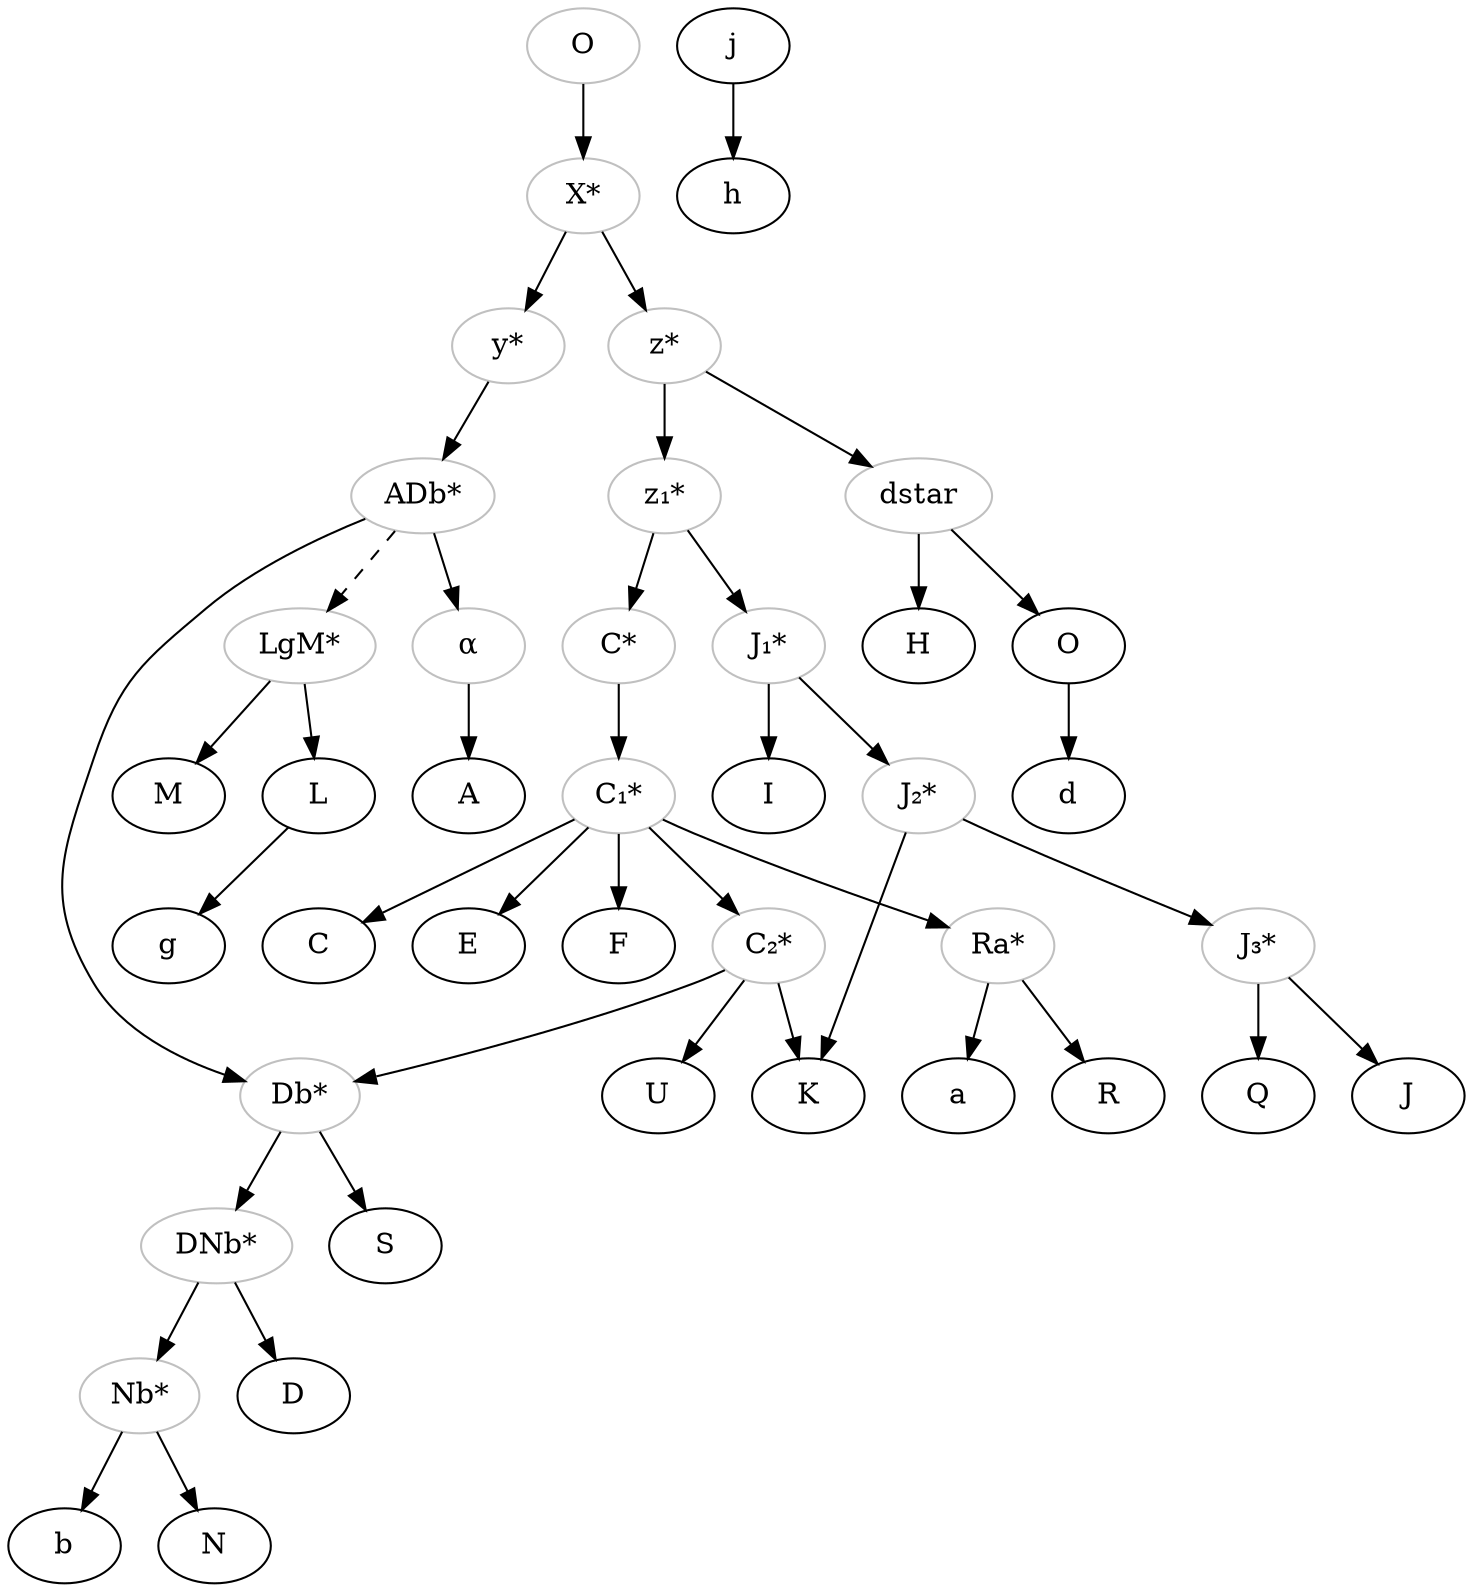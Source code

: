 digraph {
    original[color="grey", label="O"]
    archetype[color="grey", label="X*"]
    y[color="grey", label="y*"]
    z[color="grey", label="z*"]
    ADb[color="grey", label="ADb*"]
    alpha[color="grey", label="α"]
    Db[color="grey", label="Db*"]
    DNb[color="grey", label="DNb*"]
    Nb[color="grey", label="Nb*"]
    LgM[color="grey", label="LgM*"]
    dstar[color="grey"]
    zprime[color="grey", label="z₁*"]
    jprime[color="grey", label="J₁*"]
    jsec[color="grey", label="J₂*"]
    jthird[color="grey", label="J₃*"]
    Cstar[color="grey", label="C*"]
    CprimeStar[color="grey", label="C₁*"]
    CsecStar[color="grey", label="C₂*"]
    Ra[color="grey", label="Ra*"]

    original -> archetype
    archetype -> y
    archetype -> z
    y -> ADb
    ADb -> alpha
    alpha -> A

    ADb -> LgM[style="dashed"]
    ADb -> Db
    LgM -> L
    LgM -> M 
    L -> g

    Db -> S
    Db -> DNb
    DNb -> Nb
    DNb -> D
    Nb -> b
    Nb -> N 

    z -> dstar
    z -> zprime
    dstar -> O 
    dstar -> H 
    O -> d 

    zprime -> jprime 
    zprime -> Cstar 

    jprime -> jsec
    jprime -> I 
    jsec -> jthird 
    jsec -> K 
    jthird -> J 
    jthird -> Q 
    j -> h 

    Cstar -> CprimeStar
    CprimeStar -> C 
    CprimeStar -> E 
    CprimeStar -> Ra 
    Ra -> R 
    Ra -> a 
    CprimeStar -> F 

    CprimeStar -> CsecStar 
    CsecStar -> Db 
    CsecStar -> U 
    CsecStar -> K


}